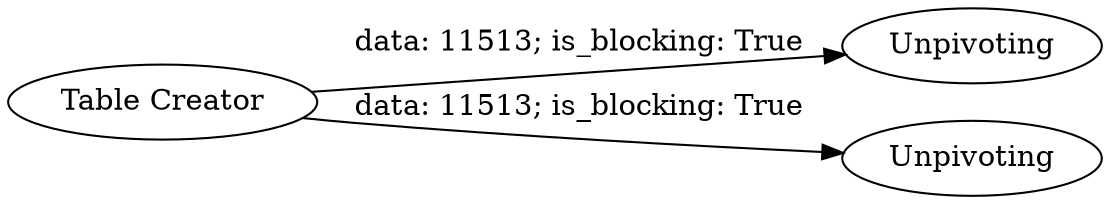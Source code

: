digraph {
	"-762034893636357431_6" [label="Table Creator"]
	"-762034893636357431_7" [label=Unpivoting]
	"-762034893636357431_5" [label=Unpivoting]
	"-762034893636357431_6" -> "-762034893636357431_5" [label="data: 11513; is_blocking: True"]
	"-762034893636357431_6" -> "-762034893636357431_7" [label="data: 11513; is_blocking: True"]
	rankdir=LR
}
